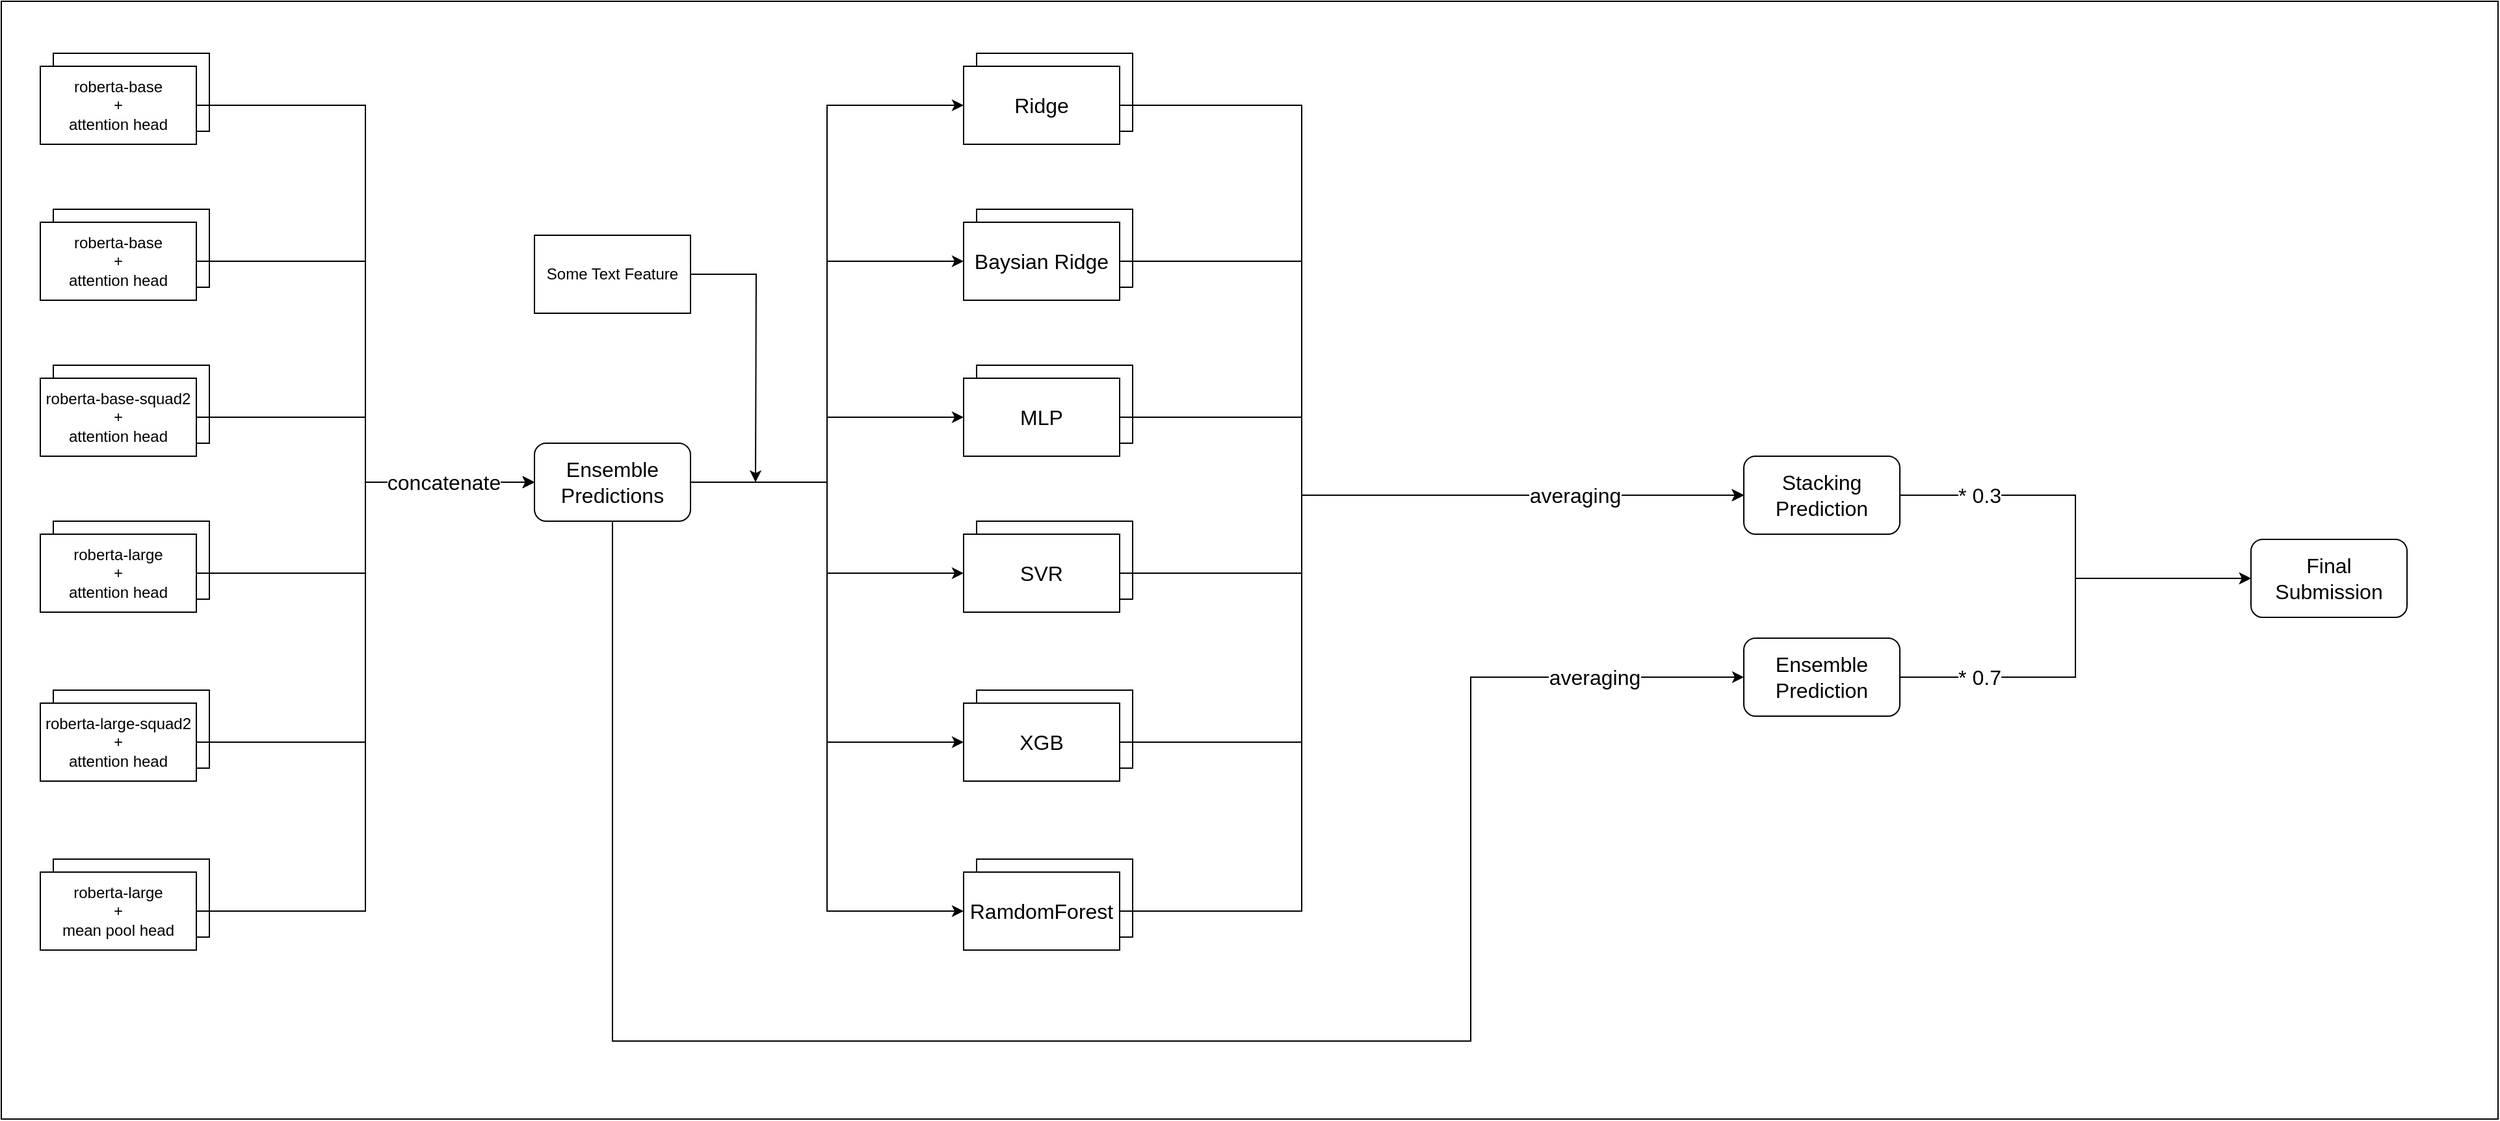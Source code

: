 <mxfile version="14.9.3" type="embed">
    <diagram id="pV-x8jeHdFKdJIMImPwY" name="ページ1">
        <mxGraphModel dx="967" dy="1902" grid="1" gridSize="10" guides="1" tooltips="1" connect="1" arrows="1" fold="1" page="1" pageScale="1" pageWidth="1169" pageHeight="827" math="0" shadow="0">
            <root>
                <mxCell id="0"/>
                <mxCell id="1" parent="0"/>
                <mxCell id="79" value="" style="rounded=0;whiteSpace=wrap;html=1;fontSize=16;" parent="1" vertex="1">
                    <mxGeometry x="40" width="1920" height="860" as="geometry"/>
                </mxCell>
                <mxCell id="2" value="" style="rounded=0;whiteSpace=wrap;html=1;" parent="1" vertex="1">
                    <mxGeometry x="80" y="40" width="120" height="60" as="geometry"/>
                </mxCell>
                <mxCell id="3" value="" style="rounded=0;whiteSpace=wrap;html=1;" parent="1" vertex="1">
                    <mxGeometry x="80" y="160" width="120" height="60" as="geometry"/>
                </mxCell>
                <mxCell id="17" style="edgeStyle=orthogonalEdgeStyle;rounded=0;orthogonalLoop=1;jettySize=auto;html=1;entryX=0;entryY=0.5;entryDx=0;entryDy=0;" parent="1" source="4" target="15" edge="1">
                    <mxGeometry relative="1" as="geometry"/>
                </mxCell>
                <mxCell id="4" value="roberta-base&lt;br&gt;+&lt;br&gt;attention head" style="rounded=0;whiteSpace=wrap;html=1;" parent="1" vertex="1">
                    <mxGeometry x="70" y="50" width="120" height="60" as="geometry"/>
                </mxCell>
                <mxCell id="18" style="edgeStyle=orthogonalEdgeStyle;rounded=0;orthogonalLoop=1;jettySize=auto;html=1;entryX=0;entryY=0.5;entryDx=0;entryDy=0;" parent="1" source="5" target="15" edge="1">
                    <mxGeometry relative="1" as="geometry"/>
                </mxCell>
                <mxCell id="5" value="roberta-base&lt;br&gt;+&lt;br&gt;attention head" style="rounded=0;whiteSpace=wrap;html=1;" parent="1" vertex="1">
                    <mxGeometry x="70" y="170" width="120" height="60" as="geometry"/>
                </mxCell>
                <mxCell id="6" value="" style="rounded=0;whiteSpace=wrap;html=1;" parent="1" vertex="1">
                    <mxGeometry x="80" y="280" width="120" height="60" as="geometry"/>
                </mxCell>
                <mxCell id="19" style="edgeStyle=orthogonalEdgeStyle;rounded=0;orthogonalLoop=1;jettySize=auto;html=1;entryX=0;entryY=0.5;entryDx=0;entryDy=0;" parent="1" source="7" target="15" edge="1">
                    <mxGeometry relative="1" as="geometry"/>
                </mxCell>
                <mxCell id="7" value="roberta-base-squad2&lt;br&gt;+&lt;br&gt;attention head" style="rounded=0;whiteSpace=wrap;html=1;" parent="1" vertex="1">
                    <mxGeometry x="70" y="290" width="120" height="60" as="geometry"/>
                </mxCell>
                <mxCell id="8" value="" style="rounded=0;whiteSpace=wrap;html=1;" parent="1" vertex="1">
                    <mxGeometry x="80" y="400" width="120" height="60" as="geometry"/>
                </mxCell>
                <mxCell id="20" style="edgeStyle=orthogonalEdgeStyle;rounded=0;orthogonalLoop=1;jettySize=auto;html=1;entryX=0;entryY=0.5;entryDx=0;entryDy=0;" parent="1" source="9" target="15" edge="1">
                    <mxGeometry relative="1" as="geometry"/>
                </mxCell>
                <mxCell id="9" value="roberta-large&lt;br&gt;+&lt;br&gt;attention head" style="rounded=0;whiteSpace=wrap;html=1;" parent="1" vertex="1">
                    <mxGeometry x="70" y="410" width="120" height="60" as="geometry"/>
                </mxCell>
                <mxCell id="10" value="" style="rounded=0;whiteSpace=wrap;html=1;" parent="1" vertex="1">
                    <mxGeometry x="80" y="530" width="120" height="60" as="geometry"/>
                </mxCell>
                <mxCell id="21" style="edgeStyle=orthogonalEdgeStyle;rounded=0;orthogonalLoop=1;jettySize=auto;html=1;entryX=0;entryY=0.5;entryDx=0;entryDy=0;" parent="1" source="11" target="15" edge="1">
                    <mxGeometry relative="1" as="geometry"/>
                </mxCell>
                <mxCell id="11" value="roberta-large-squad2&lt;br&gt;+&lt;br&gt;attention head" style="rounded=0;whiteSpace=wrap;html=1;" parent="1" vertex="1">
                    <mxGeometry x="70" y="540" width="120" height="60" as="geometry"/>
                </mxCell>
                <mxCell id="12" value="" style="rounded=0;whiteSpace=wrap;html=1;" parent="1" vertex="1">
                    <mxGeometry x="80" y="660" width="120" height="60" as="geometry"/>
                </mxCell>
                <mxCell id="22" style="edgeStyle=orthogonalEdgeStyle;rounded=0;orthogonalLoop=1;jettySize=auto;html=1;entryX=0;entryY=0.5;entryDx=0;entryDy=0;" parent="1" source="13" target="15" edge="1">
                    <mxGeometry relative="1" as="geometry"/>
                </mxCell>
                <mxCell id="65" value="&lt;font style=&quot;font-size: 16px&quot;&gt;concatenate&lt;/font&gt;" style="edgeLabel;html=1;align=center;verticalAlign=middle;resizable=0;points=[];" parent="22" vertex="1" connectable="0">
                    <mxGeometry x="0.797" y="-1" relative="1" as="geometry">
                        <mxPoint x="-10" y="-1" as="offset"/>
                    </mxGeometry>
                </mxCell>
                <mxCell id="13" value="roberta-large&lt;br&gt;+&lt;br&gt;mean pool head" style="rounded=0;whiteSpace=wrap;html=1;" parent="1" vertex="1">
                    <mxGeometry x="70" y="670" width="120" height="60" as="geometry"/>
                </mxCell>
                <mxCell id="37" style="edgeStyle=orthogonalEdgeStyle;rounded=0;orthogonalLoop=1;jettySize=auto;html=1;entryX=0;entryY=0.5;entryDx=0;entryDy=0;" parent="1" source="15" target="27" edge="1">
                    <mxGeometry relative="1" as="geometry"/>
                </mxCell>
                <mxCell id="38" style="edgeStyle=orthogonalEdgeStyle;rounded=0;orthogonalLoop=1;jettySize=auto;html=1;entryX=0;entryY=0.5;entryDx=0;entryDy=0;" parent="1" source="15" target="28" edge="1">
                    <mxGeometry relative="1" as="geometry"/>
                </mxCell>
                <mxCell id="39" style="edgeStyle=orthogonalEdgeStyle;rounded=0;orthogonalLoop=1;jettySize=auto;html=1;entryX=0;entryY=0.5;entryDx=0;entryDy=0;" parent="1" source="15" target="30" edge="1">
                    <mxGeometry relative="1" as="geometry"/>
                </mxCell>
                <mxCell id="40" style="edgeStyle=orthogonalEdgeStyle;rounded=0;orthogonalLoop=1;jettySize=auto;html=1;entryX=0;entryY=0.5;entryDx=0;entryDy=0;" parent="1" source="15" target="32" edge="1">
                    <mxGeometry relative="1" as="geometry"/>
                </mxCell>
                <mxCell id="41" style="edgeStyle=orthogonalEdgeStyle;rounded=0;orthogonalLoop=1;jettySize=auto;html=1;entryX=0;entryY=0.5;entryDx=0;entryDy=0;" parent="1" source="15" target="34" edge="1">
                    <mxGeometry relative="1" as="geometry"/>
                </mxCell>
                <mxCell id="42" style="edgeStyle=orthogonalEdgeStyle;rounded=0;orthogonalLoop=1;jettySize=auto;html=1;entryX=0;entryY=0.5;entryDx=0;entryDy=0;" parent="1" source="15" target="36" edge="1">
                    <mxGeometry relative="1" as="geometry"/>
                </mxCell>
                <mxCell id="71" style="edgeStyle=orthogonalEdgeStyle;rounded=0;orthogonalLoop=1;jettySize=auto;html=1;entryX=0;entryY=0.5;entryDx=0;entryDy=0;" parent="1" source="15" target="66" edge="1">
                    <mxGeometry relative="1" as="geometry">
                        <Array as="points">
                            <mxPoint x="510" y="800"/>
                            <mxPoint x="1170" y="800"/>
                            <mxPoint x="1170" y="520"/>
                        </Array>
                    </mxGeometry>
                </mxCell>
                <mxCell id="72" value="&lt;font style=&quot;font-size: 16px&quot;&gt;averaging&lt;/font&gt;" style="edgeLabel;html=1;align=center;verticalAlign=middle;resizable=0;points=[];" parent="71" vertex="1" connectable="0">
                    <mxGeometry x="0.851" y="6" relative="1" as="geometry">
                        <mxPoint y="6" as="offset"/>
                    </mxGeometry>
                </mxCell>
                <mxCell id="15" value="&lt;font style=&quot;font-size: 16px&quot;&gt;Ensemble Predictions&lt;/font&gt;" style="rounded=1;whiteSpace=wrap;html=1;" parent="1" vertex="1">
                    <mxGeometry x="450" y="340" width="120" height="60" as="geometry"/>
                </mxCell>
                <mxCell id="25" value="" style="rounded=0;whiteSpace=wrap;html=1;" parent="1" vertex="1">
                    <mxGeometry x="790" y="40" width="120" height="60" as="geometry"/>
                </mxCell>
                <mxCell id="26" value="" style="rounded=0;whiteSpace=wrap;html=1;" parent="1" vertex="1">
                    <mxGeometry x="790" y="160" width="120" height="60" as="geometry"/>
                </mxCell>
                <mxCell id="44" style="edgeStyle=orthogonalEdgeStyle;rounded=0;orthogonalLoop=1;jettySize=auto;html=1;entryX=0;entryY=0.5;entryDx=0;entryDy=0;" parent="1" source="27" target="43" edge="1">
                    <mxGeometry relative="1" as="geometry">
                        <Array as="points">
                            <mxPoint x="1040" y="80"/>
                            <mxPoint x="1040" y="380"/>
                        </Array>
                    </mxGeometry>
                </mxCell>
                <mxCell id="27" value="Ridge" style="rounded=0;whiteSpace=wrap;html=1;fontSize=16;" parent="1" vertex="1">
                    <mxGeometry x="780" y="50" width="120" height="60" as="geometry"/>
                </mxCell>
                <mxCell id="45" style="edgeStyle=orthogonalEdgeStyle;rounded=0;orthogonalLoop=1;jettySize=auto;html=1;entryX=0;entryY=0.5;entryDx=0;entryDy=0;" parent="1" source="28" target="43" edge="1">
                    <mxGeometry relative="1" as="geometry">
                        <Array as="points">
                            <mxPoint x="1040" y="200"/>
                            <mxPoint x="1040" y="380"/>
                        </Array>
                    </mxGeometry>
                </mxCell>
                <mxCell id="28" value="Baysian Ridge" style="rounded=0;whiteSpace=wrap;html=1;fontSize=16;" parent="1" vertex="1">
                    <mxGeometry x="780" y="170" width="120" height="60" as="geometry"/>
                </mxCell>
                <mxCell id="29" value="" style="rounded=0;whiteSpace=wrap;html=1;" parent="1" vertex="1">
                    <mxGeometry x="790" y="280" width="120" height="60" as="geometry"/>
                </mxCell>
                <mxCell id="69" style="edgeStyle=orthogonalEdgeStyle;rounded=0;orthogonalLoop=1;jettySize=auto;html=1;entryX=0;entryY=0.5;entryDx=0;entryDy=0;" parent="1" source="30" target="43" edge="1">
                    <mxGeometry relative="1" as="geometry">
                        <Array as="points">
                            <mxPoint x="1040" y="320"/>
                            <mxPoint x="1040" y="380"/>
                        </Array>
                    </mxGeometry>
                </mxCell>
                <mxCell id="30" value="MLP" style="rounded=0;whiteSpace=wrap;html=1;fontSize=16;" parent="1" vertex="1">
                    <mxGeometry x="780" y="290" width="120" height="60" as="geometry"/>
                </mxCell>
                <mxCell id="31" value="" style="rounded=0;whiteSpace=wrap;html=1;" parent="1" vertex="1">
                    <mxGeometry x="790" y="400" width="120" height="60" as="geometry"/>
                </mxCell>
                <mxCell id="47" style="edgeStyle=orthogonalEdgeStyle;rounded=0;orthogonalLoop=1;jettySize=auto;html=1;entryX=0;entryY=0.5;entryDx=0;entryDy=0;" parent="1" source="32" target="43" edge="1">
                    <mxGeometry relative="1" as="geometry">
                        <Array as="points">
                            <mxPoint x="1040" y="440"/>
                            <mxPoint x="1040" y="380"/>
                        </Array>
                    </mxGeometry>
                </mxCell>
                <mxCell id="32" value="SVR" style="rounded=0;whiteSpace=wrap;html=1;fontSize=16;" parent="1" vertex="1">
                    <mxGeometry x="780" y="410" width="120" height="60" as="geometry"/>
                </mxCell>
                <mxCell id="33" value="" style="rounded=0;whiteSpace=wrap;html=1;" parent="1" vertex="1">
                    <mxGeometry x="790" y="530" width="120" height="60" as="geometry"/>
                </mxCell>
                <mxCell id="48" style="edgeStyle=orthogonalEdgeStyle;rounded=0;orthogonalLoop=1;jettySize=auto;html=1;entryX=0;entryY=0.5;entryDx=0;entryDy=0;" parent="1" source="34" target="43" edge="1">
                    <mxGeometry relative="1" as="geometry">
                        <Array as="points">
                            <mxPoint x="1040" y="570"/>
                            <mxPoint x="1040" y="380"/>
                        </Array>
                    </mxGeometry>
                </mxCell>
                <mxCell id="34" value="XGB" style="rounded=0;whiteSpace=wrap;html=1;fontSize=16;" parent="1" vertex="1">
                    <mxGeometry x="780" y="540" width="120" height="60" as="geometry"/>
                </mxCell>
                <mxCell id="35" value="" style="rounded=0;whiteSpace=wrap;html=1;" parent="1" vertex="1">
                    <mxGeometry x="790" y="660" width="120" height="60" as="geometry"/>
                </mxCell>
                <mxCell id="49" style="edgeStyle=orthogonalEdgeStyle;rounded=0;orthogonalLoop=1;jettySize=auto;html=1;entryX=0;entryY=0.5;entryDx=0;entryDy=0;" parent="1" source="36" target="43" edge="1">
                    <mxGeometry relative="1" as="geometry">
                        <Array as="points">
                            <mxPoint x="1040" y="700"/>
                            <mxPoint x="1040" y="380"/>
                        </Array>
                    </mxGeometry>
                </mxCell>
                <mxCell id="64" value="&lt;font style=&quot;font-size: 16px&quot;&gt;averaging&lt;/font&gt;" style="edgeLabel;html=1;align=center;verticalAlign=middle;resizable=0;points=[];" parent="49" vertex="1" connectable="0">
                    <mxGeometry x="0.824" y="4" relative="1" as="geometry">
                        <mxPoint x="-60" y="4" as="offset"/>
                    </mxGeometry>
                </mxCell>
                <mxCell id="36" value="RamdomForest" style="rounded=0;whiteSpace=wrap;html=1;fontSize=16;" parent="1" vertex="1">
                    <mxGeometry x="780" y="670" width="120" height="60" as="geometry"/>
                </mxCell>
                <mxCell id="74" style="edgeStyle=orthogonalEdgeStyle;rounded=0;orthogonalLoop=1;jettySize=auto;html=1;entryX=0;entryY=0.5;entryDx=0;entryDy=0;" parent="1" source="43" target="73" edge="1">
                    <mxGeometry relative="1" as="geometry"/>
                </mxCell>
                <mxCell id="77" value="&lt;font style=&quot;font-size: 16px&quot;&gt;* 0.3&lt;/font&gt;" style="edgeLabel;html=1;align=center;verticalAlign=middle;resizable=0;points=[];" parent="74" vertex="1" connectable="0">
                    <mxGeometry x="-0.639" relative="1" as="geometry">
                        <mxPoint as="offset"/>
                    </mxGeometry>
                </mxCell>
                <mxCell id="43" value="&lt;font style=&quot;font-size: 16px&quot;&gt;Stacking Prediction&lt;/font&gt;" style="rounded=1;whiteSpace=wrap;html=1;" parent="1" vertex="1">
                    <mxGeometry x="1380" y="350" width="120" height="60" as="geometry"/>
                </mxCell>
                <mxCell id="75" style="edgeStyle=orthogonalEdgeStyle;rounded=0;orthogonalLoop=1;jettySize=auto;html=1;entryX=0;entryY=0.5;entryDx=0;entryDy=0;" parent="1" source="66" target="73" edge="1">
                    <mxGeometry relative="1" as="geometry"/>
                </mxCell>
                <mxCell id="78" value="&lt;font style=&quot;font-size: 16px&quot;&gt;* 0.7&lt;/font&gt;" style="edgeLabel;html=1;align=center;verticalAlign=middle;resizable=0;points=[];" parent="75" vertex="1" connectable="0">
                    <mxGeometry x="-0.592" y="-2" relative="1" as="geometry">
                        <mxPoint x="-10" y="-2" as="offset"/>
                    </mxGeometry>
                </mxCell>
                <mxCell id="66" value="&lt;font style=&quot;font-size: 16px&quot;&gt;Ensemble Prediction&lt;/font&gt;" style="rounded=1;whiteSpace=wrap;html=1;" parent="1" vertex="1">
                    <mxGeometry x="1380" y="490" width="120" height="60" as="geometry"/>
                </mxCell>
                <mxCell id="73" value="&lt;font style=&quot;font-size: 16px&quot;&gt;Final Submission&lt;/font&gt;" style="rounded=1;whiteSpace=wrap;html=1;" parent="1" vertex="1">
                    <mxGeometry x="1770" y="414" width="120" height="60" as="geometry"/>
                </mxCell>
                <mxCell id="83" style="edgeStyle=orthogonalEdgeStyle;rounded=0;orthogonalLoop=1;jettySize=auto;html=1;" edge="1" parent="1" source="80">
                    <mxGeometry relative="1" as="geometry">
                        <mxPoint x="620" y="370" as="targetPoint"/>
                    </mxGeometry>
                </mxCell>
                <mxCell id="80" value="Some Text Feature" style="rounded=0;whiteSpace=wrap;html=1;" vertex="1" parent="1">
                    <mxGeometry x="450" y="180" width="120" height="60" as="geometry"/>
                </mxCell>
            </root>
        </mxGraphModel>
    </diagram>
</mxfile>
